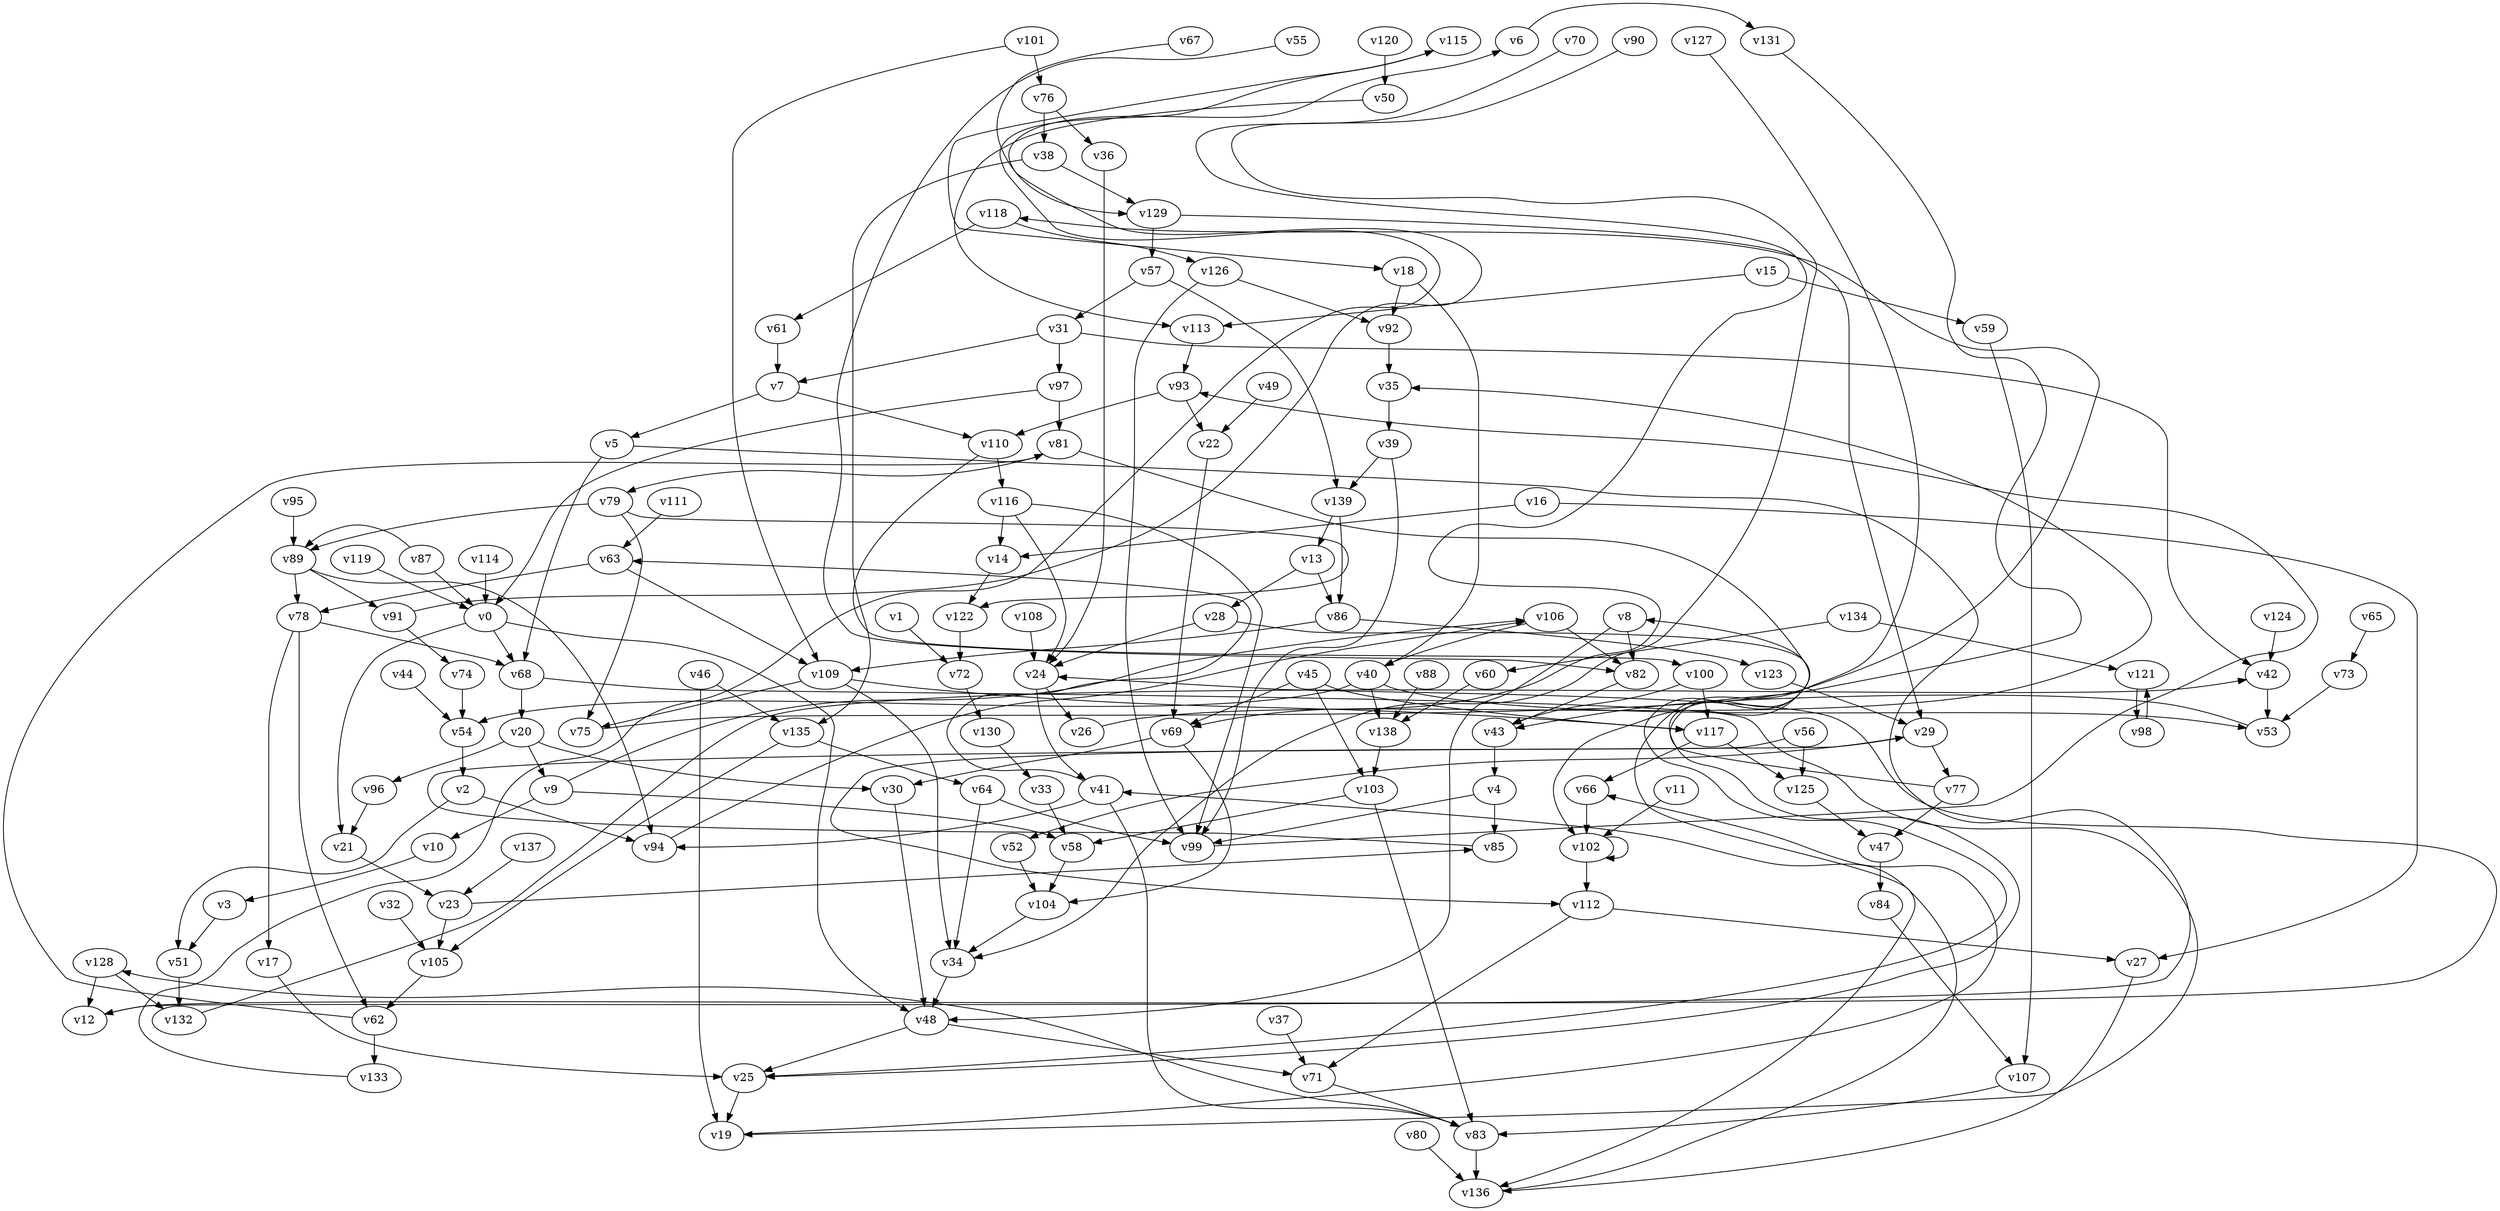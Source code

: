 // Benchmark game 210 - 140 vertices
// time_bound: 15
// targets: v67
digraph G {
    v0 [name="v0", player=0];
    v1 [name="v1", player=0];
    v2 [name="v2", player=0];
    v3 [name="v3", player=1];
    v4 [name="v4", player=0];
    v5 [name="v5", player=1];
    v6 [name="v6", player=0];
    v7 [name="v7", player=0];
    v8 [name="v8", player=1];
    v9 [name="v9", player=0];
    v10 [name="v10", player=1];
    v11 [name="v11", player=1];
    v12 [name="v12", player=1];
    v13 [name="v13", player=1];
    v14 [name="v14", player=1];
    v15 [name="v15", player=1];
    v16 [name="v16", player=1];
    v17 [name="v17", player=1];
    v18 [name="v18", player=1];
    v19 [name="v19", player=0];
    v20 [name="v20", player=0];
    v21 [name="v21", player=1];
    v22 [name="v22", player=1];
    v23 [name="v23", player=0];
    v24 [name="v24", player=1];
    v25 [name="v25", player=1];
    v26 [name="v26", player=0];
    v27 [name="v27", player=0];
    v28 [name="v28", player=1];
    v29 [name="v29", player=1];
    v30 [name="v30", player=1];
    v31 [name="v31", player=1];
    v32 [name="v32", player=1];
    v33 [name="v33", player=1];
    v34 [name="v34", player=0];
    v35 [name="v35", player=1];
    v36 [name="v36", player=0];
    v37 [name="v37", player=1];
    v38 [name="v38", player=0];
    v39 [name="v39", player=0];
    v40 [name="v40", player=0];
    v41 [name="v41", player=1];
    v42 [name="v42", player=1];
    v43 [name="v43", player=1];
    v44 [name="v44", player=1];
    v45 [name="v45", player=1];
    v46 [name="v46", player=1];
    v47 [name="v47", player=0];
    v48 [name="v48", player=0];
    v49 [name="v49", player=1];
    v50 [name="v50", player=1];
    v51 [name="v51", player=1];
    v52 [name="v52", player=1];
    v53 [name="v53", player=1];
    v54 [name="v54", player=0];
    v55 [name="v55", player=0];
    v56 [name="v56", player=1];
    v57 [name="v57", player=1];
    v58 [name="v58", player=0];
    v59 [name="v59", player=0];
    v60 [name="v60", player=1];
    v61 [name="v61", player=1];
    v62 [name="v62", player=0];
    v63 [name="v63", player=1];
    v64 [name="v64", player=0];
    v65 [name="v65", player=0];
    v66 [name="v66", player=0];
    v67 [name="v67", player=1, target=1];
    v68 [name="v68", player=1];
    v69 [name="v69", player=1];
    v70 [name="v70", player=1];
    v71 [name="v71", player=0];
    v72 [name="v72", player=1];
    v73 [name="v73", player=0];
    v74 [name="v74", player=1];
    v75 [name="v75", player=1];
    v76 [name="v76", player=1];
    v77 [name="v77", player=1];
    v78 [name="v78", player=0];
    v79 [name="v79", player=0];
    v80 [name="v80", player=1];
    v81 [name="v81", player=0];
    v82 [name="v82", player=0];
    v83 [name="v83", player=1];
    v84 [name="v84", player=0];
    v85 [name="v85", player=0];
    v86 [name="v86", player=0];
    v87 [name="v87", player=1];
    v88 [name="v88", player=1];
    v89 [name="v89", player=0];
    v90 [name="v90", player=0];
    v91 [name="v91", player=1];
    v92 [name="v92", player=1];
    v93 [name="v93", player=0];
    v94 [name="v94", player=1];
    v95 [name="v95", player=1];
    v96 [name="v96", player=0];
    v97 [name="v97", player=1];
    v98 [name="v98", player=0];
    v99 [name="v99", player=1];
    v100 [name="v100", player=0];
    v101 [name="v101", player=0];
    v102 [name="v102", player=1];
    v103 [name="v103", player=1];
    v104 [name="v104", player=0];
    v105 [name="v105", player=0];
    v106 [name="v106", player=1];
    v107 [name="v107", player=0];
    v108 [name="v108", player=0];
    v109 [name="v109", player=0];
    v110 [name="v110", player=1];
    v111 [name="v111", player=0];
    v112 [name="v112", player=1];
    v113 [name="v113", player=0];
    v114 [name="v114", player=1];
    v115 [name="v115", player=0];
    v116 [name="v116", player=1];
    v117 [name="v117", player=1];
    v118 [name="v118", player=1];
    v119 [name="v119", player=0];
    v120 [name="v120", player=1];
    v121 [name="v121", player=0];
    v122 [name="v122", player=1];
    v123 [name="v123", player=1];
    v124 [name="v124", player=1];
    v125 [name="v125", player=0];
    v126 [name="v126", player=1];
    v127 [name="v127", player=1];
    v128 [name="v128", player=0];
    v129 [name="v129", player=1];
    v130 [name="v130", player=0];
    v131 [name="v131", player=0];
    v132 [name="v132", player=0];
    v133 [name="v133", player=0];
    v134 [name="v134", player=1];
    v135 [name="v135", player=1];
    v136 [name="v136", player=1];
    v137 [name="v137", player=0];
    v138 [name="v138", player=0];
    v139 [name="v139", player=0];

    v0 -> v48;
    v1 -> v72;
    v2 -> v94;
    v3 -> v51;
    v4 -> v99;
    v5 -> v12 [constraint="t mod 2 == 1"];
    v6 -> v131 [constraint="t < 15"];
    v7 -> v110;
    v8 -> v82;
    v9 -> v106 [constraint="t mod 3 == 1"];
    v10 -> v3;
    v11 -> v102;
    v12 -> v24 [constraint="t mod 3 == 2"];
    v13 -> v28;
    v14 -> v122;
    v15 -> v59;
    v16 -> v14;
    v17 -> v25;
    v18 -> v92;
    v19 -> v66 [constraint="t >= 5"];
    v20 -> v30;
    v21 -> v23;
    v22 -> v69;
    v23 -> v85 [constraint="t mod 2 == 0"];
    v24 -> v41;
    v25 -> v19;
    v26 -> v35 [constraint="t mod 2 == 0"];
    v27 -> v136;
    v28 -> v25 [constraint="t >= 1"];
    v29 -> v52 [constraint="t mod 5 == 2"];
    v30 -> v48;
    v31 -> v42;
    v32 -> v105;
    v33 -> v58;
    v34 -> v48;
    v35 -> v39;
    v36 -> v24;
    v37 -> v71;
    v38 -> v135;
    v39 -> v139;
    v40 -> v54;
    v41 -> v63 [constraint="t mod 5 == 2"];
    v42 -> v53;
    v43 -> v4;
    v44 -> v54;
    v45 -> v69;
    v46 -> v135;
    v47 -> v84;
    v48 -> v25;
    v49 -> v22;
    v50 -> v113 [constraint="t < 5"];
    v51 -> v132;
    v52 -> v104;
    v53 -> v43 [constraint="t mod 5 == 2"];
    v54 -> v2;
    v55 -> v82 [constraint="t mod 5 == 0"];
    v56 -> v112 [constraint="t mod 5 == 1"];
    v57 -> v139;
    v58 -> v104;
    v59 -> v107;
    v60 -> v138;
    v61 -> v7;
    v62 -> v81 [constraint="t < 7"];
    v63 -> v109;
    v64 -> v34;
    v65 -> v73;
    v66 -> v102;
    v67 -> v129 [constraint="t >= 2"];
    v68 -> v19 [constraint="t mod 2 == 1"];
    v69 -> v104;
    v70 -> v69 [constraint="t < 15"];
    v71 -> v83;
    v72 -> v130;
    v73 -> v53;
    v74 -> v54;
    v75 -> v118 [constraint="t >= 2"];
    v76 -> v38;
    v77 -> v8 [constraint="t >= 1"];
    v78 -> v62;
    v79 -> v122 [constraint="t mod 2 == 0"];
    v80 -> v136;
    v81 -> v79;
    v82 -> v43;
    v83 -> v128 [constraint="t < 8"];
    v84 -> v107 [constraint="t < 6"];
    v85 -> v29 [constraint="t mod 5 == 3"];
    v86 -> v109;
    v87 -> v89 [constraint="t < 9"];
    v88 -> v138;
    v89 -> v91;
    v90 -> v34 [constraint="t < 7"];
    v91 -> v6 [constraint="t < 12"];
    v92 -> v35;
    v93 -> v22;
    v94 -> v106 [constraint="t mod 4 == 0"];
    v95 -> v89;
    v96 -> v21;
    v97 -> v81;
    v98 -> v121;
    v99 -> v93 [constraint="t >= 5"];
    v100 -> v117;
    v101 -> v76;
    v102 -> v102 [constraint="t mod 3 == 1"];
    v103 -> v58;
    v104 -> v34;
    v105 -> v62;
    v106 -> v40;
    v107 -> v83;
    v108 -> v24;
    v109 -> v117 [constraint="t < 11"];
    v110 -> v100 [constraint="t < 12"];
    v111 -> v63;
    v112 -> v71;
    v113 -> v93;
    v114 -> v0;
    v115 -> v18 [constraint="t >= 2"];
    v116 -> v24;
    v117 -> v66;
    v118 -> v126;
    v119 -> v0;
    v120 -> v50;
    v121 -> v98;
    v122 -> v72;
    v123 -> v29;
    v124 -> v42;
    v125 -> v47;
    v126 -> v92;
    v127 -> v136 [constraint="t < 7"];
    v128 -> v132;
    v129 -> v57;
    v130 -> v33;
    v131 -> v25 [constraint="t mod 5 == 1"];
    v132 -> v42 [constraint="t mod 4 == 0"];
    v133 -> v115 [constraint="t mod 5 == 2"];
    v134 -> v60;
    v135 -> v64;
    v136 -> v41 [constraint="t < 10"];
    v137 -> v23;
    v138 -> v103;
    v139 -> v86;
    v139 -> v13;
    v20 -> v9;
    v81 -> v102;
    v41 -> v94;
    v9 -> v10;
    v109 -> v75;
    v112 -> v27;
    v87 -> v0;
    v89 -> v78;
    v68 -> v20;
    v15 -> v113;
    v8 -> v48;
    v91 -> v74;
    v46 -> v19;
    v31 -> v97;
    v89 -> v94;
    v116 -> v99;
    v0 -> v68;
    v135 -> v105;
    v39 -> v99;
    v77 -> v47;
    v16 -> v27;
    v76 -> v36;
    v41 -> v83;
    v78 -> v17;
    v40 -> v53;
    v5 -> v68;
    v118 -> v61;
    v64 -> v99;
    v2 -> v51;
    v102 -> v112;
    v106 -> v82;
    v79 -> v89;
    v63 -> v78;
    v38 -> v129;
    v7 -> v5;
    v45 -> v117;
    v29 -> v77;
    v101 -> v109;
    v86 -> v123;
    v83 -> v136;
    v129 -> v29;
    v31 -> v7;
    v56 -> v125;
    v18 -> v40;
    v78 -> v68;
    v45 -> v103;
    v62 -> v133;
    v0 -> v21;
    v116 -> v14;
    v103 -> v83;
    v110 -> v116;
    v24 -> v26;
    v20 -> v96;
    v134 -> v121;
    v9 -> v58;
    v97 -> v0;
    v109 -> v34;
    v28 -> v24;
    v126 -> v99;
    v117 -> v125;
    v128 -> v12;
    v4 -> v85;
    v57 -> v31;
    v48 -> v71;
    v79 -> v75;
    v69 -> v30;
    v100 -> v43;
    v40 -> v138;
    v23 -> v105;
    v93 -> v110;
    v13 -> v86;
}
